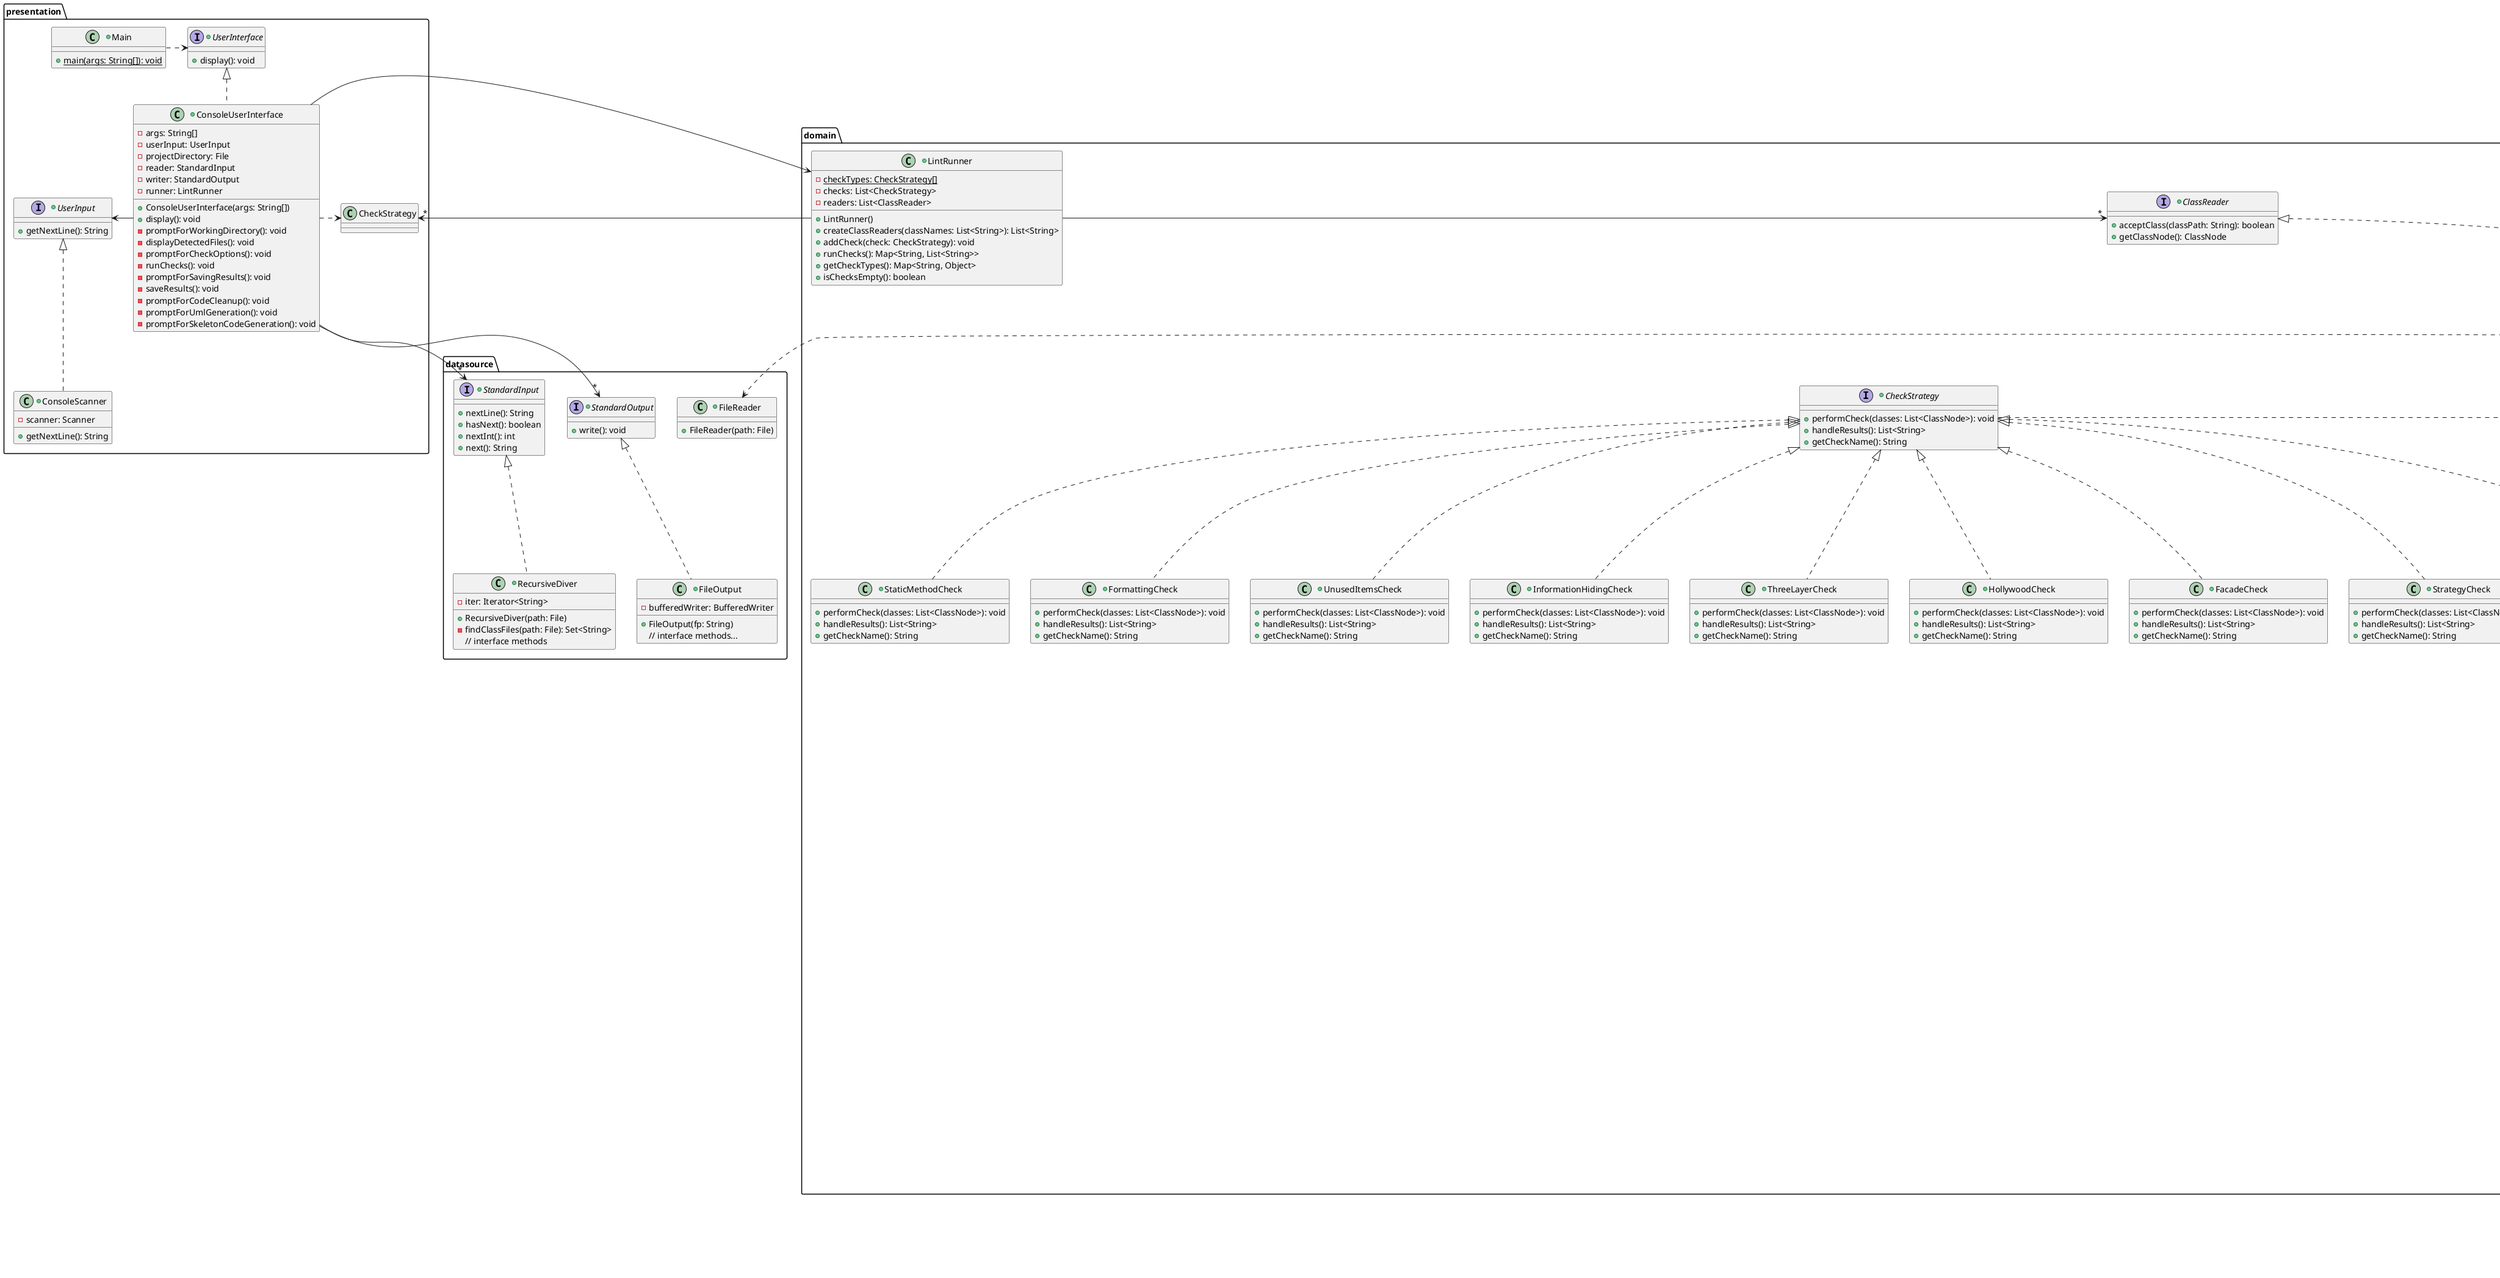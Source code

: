 @startuml
package presentation {
    +class Main {
        +{static} main(args: String[]): void
    }
    +interface UserInterface {
        +display(): void
    }
    +interface UserInput {
        +getNextLine(): String
    }
    +class ConsoleUserInterface implements UserInterface {
        -args: String[]
        -userInput: UserInput
        -projectDirectory: File
        -reader: StandardInput
        -writer: StandardOutput
        -runner: LintRunner
        +ConsoleUserInterface(args: String[])
        +display(): void
        -promptForWorkingDirectory(): void
        -displayDetectedFiles(): void
        -promptForCheckOptions(): void
        -runChecks(): void
        -promptForSavingResults(): void
        -saveResults(): void
        -promptForCodeCleanup(): void
        -promptForUmlGeneration(): void
        -promptForSkeletonCodeGeneration(): void
    }
    +class ConsoleScanner implements UserInput {
        -scanner: Scanner
        +getNextLine(): String
    }

    Main .> UserInterface
    ConsoleUserInterface -> UserInput
    ConsoleUserInterface .> CheckStrategy
}
ConsoleUserInterface -> domain.LintRunner
ConsoleUserInterface -d-> "*" datasource.StandardInput
ConsoleUserInterface -d-> "*" datasource.StandardOutput

package domain {
    +class LintRunner {
        -{static} checkTypes: CheckStrategy[]
        -checks: List<CheckStrategy>
        -readers: List<ClassReader>
        +LintRunner()
        +createClassReaders(classNames: List<String>): List<String>
        +addCheck(check: CheckStrategy): void
        +runChecks(): Map<String, List<String>>
        +getCheckTypes(): Map<String, Object>
        +isChecksEmpty(): boolean
    }
    LintRunner -d-> "*" CheckStrategy
    LintRunner -> "*" ClassReader

    +interface ClassReader {
        +acceptClass(classPath: String): boolean
        +getClassNode(): ClassNode
    }
    +interface ClassNode {
        +matchesAccess(access: String): boolean
        +getFields(): List<FieldNode>
        +getMethods(): List<MethodNode>
        +getInterfaces(): List<String>
        +getSuperName(): String
        +getClassName(): String
    }
    +interface FieldNode {
        +matchesAccess(access: String): boolean
        +getDesc(): String
        +getFieldName(): String
        +getFieldValue(): Object
        +getFieldType(): String
    }
    +interface MethodNode {
        +matchesAccess(access: String): boolean
        +getDesc(): String
        +getMethodName(): String
        +getInstructions(): List<InstructionNode>
        +getReturnType(): String
        +getArgs(): Map<String, String>
    }
    +interface InstructionNode {
        +matchesInstructionType(type: String): boolean
        +getOpcode(): int
        +getNextInstruction(): InstructionNode
        +getPreviousInstruction(): InstructionNode
    }
    +interface MethodInstructionNode {
        +getMethodName(): String
        +getMethodOwner(): String
        +getMethodDesc(): String
    }
    +interface FieldInstructionNode {
        +getFieldName(): String
        +getFieldOwner(): String
        +getFieldDesc(): String
    }

    MethodInstructionNode -u-|> InstructionNode
    FieldInstructionNode -u-|> InstructionNode
    ClassNode .d.> FieldNode
    ClassNode .d.> MethodNode
    InstructionNode ..> InstructionNode
    MethodNode .d.> InstructionNode

    +class ClassReaderASM {
        -classReader: ClassReader
        -classNode: ClassNode
        +acceptClass(classPath: String): boolean
        +getClassNode(): ClassNode
    }
    +class ClassNodeASM {
        -classNode: ClassNode
        +ClassNodeASM()
        +matchesAccess(access: String): boolean
        +getFields(): List<FieldNode>
        +getMethods(): List<MethodNode>
        +getInterfaces(): List<String>
        +getSuperName(): String
        +getClassName(): String
    }
    +class MethodNodeASM {
        -methodNode: MethodNode
        +MethodNodeASM(mn: MethodNode)
        +matchesAccess(access: String): boolean
        +getDesc(): String
        +getMethodName(): String
        +getInstructions(): List<InstructionNode>
        +getReturnType(): String
        +getArgs(): Map<String, String>
    }
    +class FieldNodeASM {
        -fieldNode: FieldNode
        +FieldNodeASM(fn: FieldNode)
        +matchesAccess(access: String): boolean
        +getDesc(): String
        +getFieldName(): String
        +getFieldValue(): Object
        +getFieldType(): String
    }
    +class InstructionNodeASM {
        -instructionNode: AbstractInsnNode
        +InstructionNodeASM(in: AbstractInsnNode)
        +matchesInstructionType(type: String): boolean
        +getOpcode(): int
        +getNextInstruction(): InstructionNode
        +getPreviousInstruction(): InstructionNode
    }
    +class MethodInstructionNodeASM {
        -instructionNode: MethodInsnNode
        +MethodInstructionNodeASM(min: MethodInsnNode)
        +matchesInstructionType(type: String): boolean
        +getOpcode(): int
        +getNextInstruction(): InstructionNode
        +getPreviousInstruction(): InstructionNode
        +getMethodName(): String
        +getMethodOwner(): String
        +getMethodDescription(): String
    }
    +class FieldInstructionNodeASM {
        -instructionNode: FieldInsnNode
        +FieldInstructionNodeASM(fin: FieldInsnNode)
        +matchesInstructionType(type: String): boolean
        +getOpcode(): int
        +getNextInstruction(): InstructionNode
        +getPreviousInstruction(): InstructionNode
        +getFieldName(): String
        +getFieldOwner(): String
        +getFieldDescription(): String
    }

    ClassReaderASM .u.|> ClassReader
    ClassNodeASM .u.|> ClassNode
    MethodNodeASM .u.|> MethodNode
    FieldNodeASM .u.|> FieldNode
    InstructionNodeASM .u.|> InstructionNode
    MethodInstructionNodeASM .u.|> MethodInstructionNode
    FieldInstructionNodeASM .u.|> FieldInstructionNode
    MethodNodeASM .l.> InstructionNode
    ClassReaderASM -> ClassNode

    +interface CheckStrategy {
        +performCheck(classes: List<ClassNode>): void
        +handleResults(): List<String>
        +getCheckName(): String
    }
    +class StaticMethodCheck implements CheckStrategy {
        +performCheck(classes: List<ClassNode>): void
        +handleResults(): List<String>
        +getCheckName(): String
    }
    +class FormattingCheck implements CheckStrategy {
        +performCheck(classes: List<ClassNode>): void
        +handleResults(): List<String>
        +getCheckName(): String
    }
    +class UnusedItemsCheck implements CheckStrategy {
        +performCheck(classes: List<ClassNode>): void
        +handleResults(): List<String>
        +getCheckName(): String
    }
    +class InformationHidingCheck implements CheckStrategy {
        +performCheck(classes: List<ClassNode>): void
        +handleResults(): List<String>
        +getCheckName(): String
    }
    +class ThreeLayerCheck implements CheckStrategy {
        +performCheck(classes: List<ClassNode>): void
        +handleResults(): List<String>
        +getCheckName(): String
    }
    +class HollywoodCheck implements CheckStrategy {
        +performCheck(classes: List<ClassNode>): void
        +handleResults(): List<String>
        +getCheckName(): String
    }
    +class FacadeCheck implements CheckStrategy {
        +performCheck(classes: List<ClassNode>): void
        +handleResults(): List<String>
        +getCheckName(): String
    }
    +class StrategyCheck implements CheckStrategy {
        +performCheck(classes: List<ClassNode>): void
        +handleResults(): List<String>
        +getCheckName(): String
    }
    +class DecoratorCheck implements CheckStrategy {
        -abstractDecorators: Set<String>
        -concreteDecorators: Set<String>
        -abstractComponents: Set<String>
        -concreteComponents: Set<String>
        -outsideClasses: Set<String>
        -interfaceNameToUnconfirmedConcreteComponents: Map<String, Set<String>>
        -interfaceNameToUnconfirmedAbstractDecorators: Map<String, Set<String>>
        -abstractDecoNameToUnconfirmedConcreteDecorators: Map<String, Set<String>>
        +performCheck(classes: List<ClassNode>): void
        +handleResults(): List<String>
        +getCheckName(): String
        -singleClassCheck(class: String): void
        -abstractComponentCheck(cn: ClassNode): boolean
        -abstractDecoratorCheck(cn: ClassNode): boolean
        -concreteComponentCheck(cn: ClassNode): boolean
        -concreteDecoratorCheck(cn: ClassNode): boolean
    }
    CheckStrategy .> ClassNode
}
package datasource {
    +interface StandardOutput {
        +write(): void
    }
    +class FileOutput {
        -bufferedWriter: BufferedWriter
        +FileOutput(fp: String)
        {method} // interface methods...
    }
    +interface StandardInput {
        +nextLine(): String
        +hasNext(): boolean
        +nextInt(): int
        +next(): String
    }

    +class RecursiveDiver {
        -iter: Iterator<String>
        +RecursiveDiver(path: File)
        -findClassFiles(path: File): Set<String>
        {method} // interface methods
    }

    +class FileReader {
        +FileReader(path: File)
    }

    FileOutput .u.|> StandardOutput
    RecursiveDiver .u.|> StandardInput
    ClassReaderASM .> FileReader
}

package asm {
    package tree {
        +class asm.tree.ClassNode {
        }
        +class asm.tree.MethodNode {
        }
        +class asm.tree.FieldNode {
        }
        +class asm.tree.AbstractInsnNode {
        }
        +class asm.tree.FieldInsnNode {
        }
        +class asm.tree.MethodInsnNode {
        }

        asm.tree.MethodInsnNode -u-|> asm.tree.AbstractInsnNode
        asm.tree.FieldInsnNode -u-|> asm.tree.AbstractInsnNode
        asm.tree.ClassNode -d-> "*" asm.tree.FieldNode
        asm.tree.ClassNode -d-> "*" asm.tree.MethodNode
        asm.tree.MethodNode -d-> "*" asm.tree.AbstractInsnNode
    }
}

domain.ClassNodeASM --> asm.tree.ClassNode
domain.FieldNodeASM --> asm.tree.FieldNode
domain.MethodNodeASM --> asm.tree.MethodNode
domain.ClassReaderASM -> asm.ClassReader
domain.InstructionNodeASM --> asm.tree.AbstractInsnNode
domain.MethodInstructionNodeASM --> asm.tree.MethodInsnNode
domain.FieldInstructionNodeASM --> asm.tree.FieldInsnNode
@enduml
